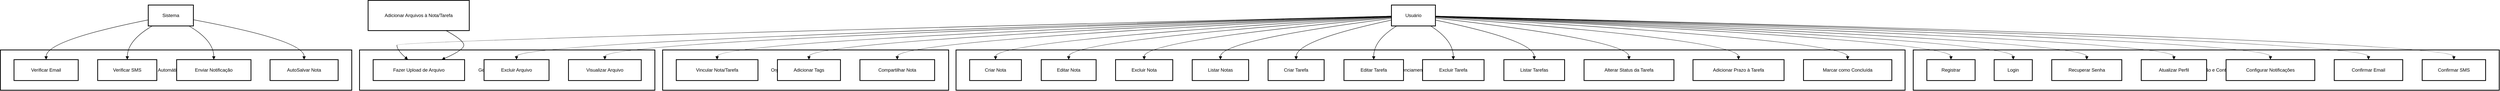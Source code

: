 <mxfile version="26.0.16">
  <diagram name="Page-1" id="TSKLnBD_Pj5-b2ZAt1OE">
    <mxGraphModel dx="9847" dy="3773" grid="1" gridSize="10" guides="1" tooltips="1" connect="1" arrows="1" fold="1" page="1" pageScale="1" pageWidth="850" pageHeight="1100" math="0" shadow="0">
      <root>
        <mxCell id="0" />
        <mxCell id="1" parent="0" />
        <mxCell id="12A8WBh5H52-HWRBtu85-245" value="Ações Automáticas do Sistema" style="whiteSpace=wrap;strokeWidth=2;" vertex="1" parent="1">
          <mxGeometry x="220" y="608" width="903" height="104" as="geometry" />
        </mxCell>
        <mxCell id="12A8WBh5H52-HWRBtu85-246" value="Gerenciamento de Arquivos" style="whiteSpace=wrap;strokeWidth=2;" vertex="1" parent="1">
          <mxGeometry x="1143" y="608" width="759" height="104" as="geometry" />
        </mxCell>
        <mxCell id="12A8WBh5H52-HWRBtu85-247" value="Organização das Notas e Tarefas" style="whiteSpace=wrap;strokeWidth=2;" vertex="1" parent="1">
          <mxGeometry x="1922" y="608" width="735" height="104" as="geometry" />
        </mxCell>
        <mxCell id="12A8WBh5H52-HWRBtu85-248" value="Gerenciamento de Notas e Tarefas" style="whiteSpace=wrap;strokeWidth=2;" vertex="1" parent="1">
          <mxGeometry x="2676" y="608" width="2439" height="104" as="geometry" />
        </mxCell>
        <mxCell id="12A8WBh5H52-HWRBtu85-249" value="Autenticação e Conta" style="whiteSpace=wrap;strokeWidth=2;" vertex="1" parent="1">
          <mxGeometry x="5136" y="608" width="1506" height="104" as="geometry" />
        </mxCell>
        <mxCell id="12A8WBh5H52-HWRBtu85-250" value="Registrar" style="whiteSpace=wrap;strokeWidth=2;" vertex="1" parent="1">
          <mxGeometry x="5171" y="633" width="124" height="54" as="geometry" />
        </mxCell>
        <mxCell id="12A8WBh5H52-HWRBtu85-251" value="Login" style="whiteSpace=wrap;strokeWidth=2;" vertex="1" parent="1">
          <mxGeometry x="5344" y="633" width="98" height="54" as="geometry" />
        </mxCell>
        <mxCell id="12A8WBh5H52-HWRBtu85-252" value="Recuperar Senha" style="whiteSpace=wrap;strokeWidth=2;" vertex="1" parent="1">
          <mxGeometry x="5492" y="633" width="180" height="54" as="geometry" />
        </mxCell>
        <mxCell id="12A8WBh5H52-HWRBtu85-253" value="Atualizar Perfil" style="whiteSpace=wrap;strokeWidth=2;" vertex="1" parent="1">
          <mxGeometry x="5722" y="633" width="168" height="54" as="geometry" />
        </mxCell>
        <mxCell id="12A8WBh5H52-HWRBtu85-254" value="Configurar Notificações" style="whiteSpace=wrap;strokeWidth=2;" vertex="1" parent="1">
          <mxGeometry x="5940" y="633" width="228" height="54" as="geometry" />
        </mxCell>
        <mxCell id="12A8WBh5H52-HWRBtu85-255" value="Confirmar Email" style="whiteSpace=wrap;strokeWidth=2;" vertex="1" parent="1">
          <mxGeometry x="6218" y="633" width="176" height="54" as="geometry" />
        </mxCell>
        <mxCell id="12A8WBh5H52-HWRBtu85-256" value="Confirmar SMS" style="whiteSpace=wrap;strokeWidth=2;" vertex="1" parent="1">
          <mxGeometry x="6444" y="633" width="163" height="54" as="geometry" />
        </mxCell>
        <mxCell id="12A8WBh5H52-HWRBtu85-257" value="Usuário" style="whiteSpace=wrap;strokeWidth=2;" vertex="1" parent="1">
          <mxGeometry x="3795" y="492" width="113" height="54" as="geometry" />
        </mxCell>
        <mxCell id="12A8WBh5H52-HWRBtu85-258" value="Criar Nota" style="whiteSpace=wrap;strokeWidth=2;" vertex="1" parent="1">
          <mxGeometry x="2711" y="633" width="133" height="54" as="geometry" />
        </mxCell>
        <mxCell id="12A8WBh5H52-HWRBtu85-259" value="Editar Nota" style="whiteSpace=wrap;strokeWidth=2;" vertex="1" parent="1">
          <mxGeometry x="2895" y="633" width="141" height="54" as="geometry" />
        </mxCell>
        <mxCell id="12A8WBh5H52-HWRBtu85-260" value="Excluir Nota" style="whiteSpace=wrap;strokeWidth=2;" vertex="1" parent="1">
          <mxGeometry x="3086" y="633" width="147" height="54" as="geometry" />
        </mxCell>
        <mxCell id="12A8WBh5H52-HWRBtu85-261" value="Listar Notas" style="whiteSpace=wrap;strokeWidth=2;" vertex="1" parent="1">
          <mxGeometry x="3283" y="633" width="145" height="54" as="geometry" />
        </mxCell>
        <mxCell id="12A8WBh5H52-HWRBtu85-262" value="Criar Tarefa" style="whiteSpace=wrap;strokeWidth=2;" vertex="1" parent="1">
          <mxGeometry x="3478" y="633" width="144" height="54" as="geometry" />
        </mxCell>
        <mxCell id="12A8WBh5H52-HWRBtu85-263" value="Editar Tarefa" style="whiteSpace=wrap;strokeWidth=2;" vertex="1" parent="1">
          <mxGeometry x="3673" y="633" width="153" height="54" as="geometry" />
        </mxCell>
        <mxCell id="12A8WBh5H52-HWRBtu85-264" value="Excluir Tarefa" style="whiteSpace=wrap;strokeWidth=2;" vertex="1" parent="1">
          <mxGeometry x="3875" y="633" width="158" height="54" as="geometry" />
        </mxCell>
        <mxCell id="12A8WBh5H52-HWRBtu85-265" value="Listar Tarefas" style="whiteSpace=wrap;strokeWidth=2;" vertex="1" parent="1">
          <mxGeometry x="4084" y="633" width="156" height="54" as="geometry" />
        </mxCell>
        <mxCell id="12A8WBh5H52-HWRBtu85-266" value="Alterar Status da Tarefa" style="whiteSpace=wrap;strokeWidth=2;" vertex="1" parent="1">
          <mxGeometry x="4290" y="633" width="231" height="54" as="geometry" />
        </mxCell>
        <mxCell id="12A8WBh5H52-HWRBtu85-267" value="Adicionar Prazo à Tarefa" style="whiteSpace=wrap;strokeWidth=2;" vertex="1" parent="1">
          <mxGeometry x="4570" y="633" width="234" height="54" as="geometry" />
        </mxCell>
        <mxCell id="12A8WBh5H52-HWRBtu85-268" value="Marcar como Concluída" style="whiteSpace=wrap;strokeWidth=2;" vertex="1" parent="1">
          <mxGeometry x="4854" y="633" width="227" height="54" as="geometry" />
        </mxCell>
        <mxCell id="12A8WBh5H52-HWRBtu85-269" value="Vincular Nota/Tarefa" style="whiteSpace=wrap;strokeWidth=2;" vertex="1" parent="1">
          <mxGeometry x="1957" y="633" width="210" height="54" as="geometry" />
        </mxCell>
        <mxCell id="12A8WBh5H52-HWRBtu85-270" value="Adicionar Tags" style="whiteSpace=wrap;strokeWidth=2;" vertex="1" parent="1">
          <mxGeometry x="2217" y="633" width="162" height="54" as="geometry" />
        </mxCell>
        <mxCell id="12A8WBh5H52-HWRBtu85-271" value="Compartilhar Nota" style="whiteSpace=wrap;strokeWidth=2;" vertex="1" parent="1">
          <mxGeometry x="2429" y="633" width="192" height="54" as="geometry" />
        </mxCell>
        <mxCell id="12A8WBh5H52-HWRBtu85-272" value="Fazer Upload de Arquivo" style="whiteSpace=wrap;strokeWidth=2;" vertex="1" parent="1">
          <mxGeometry x="1178" y="633" width="235" height="54" as="geometry" />
        </mxCell>
        <mxCell id="12A8WBh5H52-HWRBtu85-273" value="Excluir Arquivo" style="whiteSpace=wrap;strokeWidth=2;" vertex="1" parent="1">
          <mxGeometry x="1463" y="633" width="167" height="54" as="geometry" />
        </mxCell>
        <mxCell id="12A8WBh5H52-HWRBtu85-274" value="Visualizar Arquivo" style="whiteSpace=wrap;strokeWidth=2;" vertex="1" parent="1">
          <mxGeometry x="1680" y="633" width="187" height="54" as="geometry" />
        </mxCell>
        <mxCell id="12A8WBh5H52-HWRBtu85-275" value="Adicionar Arquivos à Nota/Tarefa" style="whiteSpace=wrap;strokeWidth=2;" vertex="1" parent="1">
          <mxGeometry x="1165" y="480" width="260" height="78" as="geometry" />
        </mxCell>
        <mxCell id="12A8WBh5H52-HWRBtu85-276" value="Verificar Email" style="whiteSpace=wrap;strokeWidth=2;" vertex="1" parent="1">
          <mxGeometry x="255" y="633" width="165" height="54" as="geometry" />
        </mxCell>
        <mxCell id="12A8WBh5H52-HWRBtu85-277" value="Verificar SMS" style="whiteSpace=wrap;strokeWidth=2;" vertex="1" parent="1">
          <mxGeometry x="470" y="633" width="152" height="54" as="geometry" />
        </mxCell>
        <mxCell id="12A8WBh5H52-HWRBtu85-278" value="Enviar Notificação" style="whiteSpace=wrap;strokeWidth=2;" vertex="1" parent="1">
          <mxGeometry x="673" y="633" width="191" height="54" as="geometry" />
        </mxCell>
        <mxCell id="12A8WBh5H52-HWRBtu85-279" value="AutoSalvar Nota" style="whiteSpace=wrap;strokeWidth=2;" vertex="1" parent="1">
          <mxGeometry x="913" y="633" width="175" height="54" as="geometry" />
        </mxCell>
        <mxCell id="12A8WBh5H52-HWRBtu85-280" value="Sistema" style="whiteSpace=wrap;strokeWidth=2;" vertex="1" parent="1">
          <mxGeometry x="600" y="492" width="116" height="54" as="geometry" />
        </mxCell>
        <mxCell id="12A8WBh5H52-HWRBtu85-281" value="" style="curved=1;startArrow=none;endArrow=block;exitX=1;exitY=0.55;entryX=0.5;entryY=0;rounded=0;" edge="1" parent="1" source="12A8WBh5H52-HWRBtu85-257" target="12A8WBh5H52-HWRBtu85-250">
          <mxGeometry relative="1" as="geometry">
            <Array as="points">
              <mxPoint x="5233" y="583" />
            </Array>
          </mxGeometry>
        </mxCell>
        <mxCell id="12A8WBh5H52-HWRBtu85-282" value="" style="curved=1;startArrow=none;endArrow=block;exitX=1;exitY=0.54;entryX=0.5;entryY=0;rounded=0;" edge="1" parent="1" source="12A8WBh5H52-HWRBtu85-257" target="12A8WBh5H52-HWRBtu85-251">
          <mxGeometry relative="1" as="geometry">
            <Array as="points">
              <mxPoint x="5393" y="583" />
            </Array>
          </mxGeometry>
        </mxCell>
        <mxCell id="12A8WBh5H52-HWRBtu85-283" value="" style="curved=1;startArrow=none;endArrow=block;exitX=1;exitY=0.54;entryX=0.5;entryY=0;rounded=0;" edge="1" parent="1" source="12A8WBh5H52-HWRBtu85-257" target="12A8WBh5H52-HWRBtu85-252">
          <mxGeometry relative="1" as="geometry">
            <Array as="points">
              <mxPoint x="5582" y="583" />
            </Array>
          </mxGeometry>
        </mxCell>
        <mxCell id="12A8WBh5H52-HWRBtu85-284" value="" style="curved=1;startArrow=none;endArrow=block;exitX=1;exitY=0.53;entryX=0.5;entryY=0;rounded=0;" edge="1" parent="1" source="12A8WBh5H52-HWRBtu85-257" target="12A8WBh5H52-HWRBtu85-253">
          <mxGeometry relative="1" as="geometry">
            <Array as="points">
              <mxPoint x="5806" y="583" />
            </Array>
          </mxGeometry>
        </mxCell>
        <mxCell id="12A8WBh5H52-HWRBtu85-285" value="" style="curved=1;startArrow=none;endArrow=block;exitX=1;exitY=0.53;entryX=0.5;entryY=0;rounded=0;" edge="1" parent="1" source="12A8WBh5H52-HWRBtu85-257" target="12A8WBh5H52-HWRBtu85-254">
          <mxGeometry relative="1" as="geometry">
            <Array as="points">
              <mxPoint x="6054" y="583" />
            </Array>
          </mxGeometry>
        </mxCell>
        <mxCell id="12A8WBh5H52-HWRBtu85-286" value="" style="curved=1;startArrow=none;endArrow=block;exitX=1;exitY=0.53;entryX=0.5;entryY=0;rounded=0;" edge="1" parent="1" source="12A8WBh5H52-HWRBtu85-257" target="12A8WBh5H52-HWRBtu85-255">
          <mxGeometry relative="1" as="geometry">
            <Array as="points">
              <mxPoint x="6306" y="583" />
            </Array>
          </mxGeometry>
        </mxCell>
        <mxCell id="12A8WBh5H52-HWRBtu85-287" value="" style="curved=1;startArrow=none;endArrow=block;exitX=1;exitY=0.53;entryX=0.5;entryY=0;rounded=0;" edge="1" parent="1" source="12A8WBh5H52-HWRBtu85-257" target="12A8WBh5H52-HWRBtu85-256">
          <mxGeometry relative="1" as="geometry">
            <Array as="points">
              <mxPoint x="6525" y="583" />
            </Array>
          </mxGeometry>
        </mxCell>
        <mxCell id="12A8WBh5H52-HWRBtu85-288" value="" style="curved=1;startArrow=none;endArrow=block;exitX=0;exitY=0.56;entryX=0.5;entryY=0;rounded=0;" edge="1" parent="1" source="12A8WBh5H52-HWRBtu85-257" target="12A8WBh5H52-HWRBtu85-258">
          <mxGeometry relative="1" as="geometry">
            <Array as="points">
              <mxPoint x="2778" y="583" />
            </Array>
          </mxGeometry>
        </mxCell>
        <mxCell id="12A8WBh5H52-HWRBtu85-289" value="" style="curved=1;startArrow=none;endArrow=block;exitX=0;exitY=0.58;entryX=0.5;entryY=0;rounded=0;" edge="1" parent="1" source="12A8WBh5H52-HWRBtu85-257" target="12A8WBh5H52-HWRBtu85-259">
          <mxGeometry relative="1" as="geometry">
            <Array as="points">
              <mxPoint x="2966" y="583" />
            </Array>
          </mxGeometry>
        </mxCell>
        <mxCell id="12A8WBh5H52-HWRBtu85-290" value="" style="curved=1;startArrow=none;endArrow=block;exitX=0;exitY=0.6;entryX=0.5;entryY=0;rounded=0;" edge="1" parent="1" source="12A8WBh5H52-HWRBtu85-257" target="12A8WBh5H52-HWRBtu85-260">
          <mxGeometry relative="1" as="geometry">
            <Array as="points">
              <mxPoint x="3160" y="583" />
            </Array>
          </mxGeometry>
        </mxCell>
        <mxCell id="12A8WBh5H52-HWRBtu85-291" value="" style="curved=1;startArrow=none;endArrow=block;exitX=0;exitY=0.64;entryX=0.5;entryY=0;rounded=0;" edge="1" parent="1" source="12A8WBh5H52-HWRBtu85-257" target="12A8WBh5H52-HWRBtu85-261">
          <mxGeometry relative="1" as="geometry">
            <Array as="points">
              <mxPoint x="3356" y="583" />
            </Array>
          </mxGeometry>
        </mxCell>
        <mxCell id="12A8WBh5H52-HWRBtu85-292" value="" style="curved=1;startArrow=none;endArrow=block;exitX=0;exitY=0.72;entryX=0.5;entryY=0;rounded=0;" edge="1" parent="1" source="12A8WBh5H52-HWRBtu85-257" target="12A8WBh5H52-HWRBtu85-262">
          <mxGeometry relative="1" as="geometry">
            <Array as="points">
              <mxPoint x="3551" y="583" />
            </Array>
          </mxGeometry>
        </mxCell>
        <mxCell id="12A8WBh5H52-HWRBtu85-293" value="" style="curved=1;startArrow=none;endArrow=block;exitX=0.12;exitY=1;entryX=0.5;entryY=0;rounded=0;" edge="1" parent="1" source="12A8WBh5H52-HWRBtu85-257" target="12A8WBh5H52-HWRBtu85-263">
          <mxGeometry relative="1" as="geometry">
            <Array as="points">
              <mxPoint x="3749" y="583" />
            </Array>
          </mxGeometry>
        </mxCell>
        <mxCell id="12A8WBh5H52-HWRBtu85-294" value="" style="curved=1;startArrow=none;endArrow=block;exitX=0.89;exitY=1;entryX=0.5;entryY=0;rounded=0;" edge="1" parent="1" source="12A8WBh5H52-HWRBtu85-257" target="12A8WBh5H52-HWRBtu85-264">
          <mxGeometry relative="1" as="geometry">
            <Array as="points">
              <mxPoint x="3954" y="583" />
            </Array>
          </mxGeometry>
        </mxCell>
        <mxCell id="12A8WBh5H52-HWRBtu85-295" value="" style="curved=1;startArrow=none;endArrow=block;exitX=1;exitY=0.72;entryX=0.5;entryY=0;rounded=0;" edge="1" parent="1" source="12A8WBh5H52-HWRBtu85-257" target="12A8WBh5H52-HWRBtu85-265">
          <mxGeometry relative="1" as="geometry">
            <Array as="points">
              <mxPoint x="4162" y="583" />
            </Array>
          </mxGeometry>
        </mxCell>
        <mxCell id="12A8WBh5H52-HWRBtu85-296" value="" style="curved=1;startArrow=none;endArrow=block;exitX=1;exitY=0.62;entryX=0.5;entryY=0;rounded=0;" edge="1" parent="1" source="12A8WBh5H52-HWRBtu85-257" target="12A8WBh5H52-HWRBtu85-266">
          <mxGeometry relative="1" as="geometry">
            <Array as="points">
              <mxPoint x="4405" y="583" />
            </Array>
          </mxGeometry>
        </mxCell>
        <mxCell id="12A8WBh5H52-HWRBtu85-297" value="" style="curved=1;startArrow=none;endArrow=block;exitX=1;exitY=0.58;entryX=0.5;entryY=0;rounded=0;" edge="1" parent="1" source="12A8WBh5H52-HWRBtu85-257" target="12A8WBh5H52-HWRBtu85-267">
          <mxGeometry relative="1" as="geometry">
            <Array as="points">
              <mxPoint x="4687" y="583" />
            </Array>
          </mxGeometry>
        </mxCell>
        <mxCell id="12A8WBh5H52-HWRBtu85-298" value="" style="curved=1;startArrow=none;endArrow=block;exitX=1;exitY=0.56;entryX=0.5;entryY=0;rounded=0;" edge="1" parent="1" source="12A8WBh5H52-HWRBtu85-257" target="12A8WBh5H52-HWRBtu85-268">
          <mxGeometry relative="1" as="geometry">
            <Array as="points">
              <mxPoint x="4967" y="583" />
            </Array>
          </mxGeometry>
        </mxCell>
        <mxCell id="12A8WBh5H52-HWRBtu85-299" value="" style="curved=1;startArrow=none;endArrow=block;exitX=0;exitY=0.54;entryX=0.5;entryY=0;rounded=0;" edge="1" parent="1" source="12A8WBh5H52-HWRBtu85-257" target="12A8WBh5H52-HWRBtu85-269">
          <mxGeometry relative="1" as="geometry">
            <Array as="points">
              <mxPoint x="2062" y="583" />
            </Array>
          </mxGeometry>
        </mxCell>
        <mxCell id="12A8WBh5H52-HWRBtu85-300" value="" style="curved=1;startArrow=none;endArrow=block;exitX=0;exitY=0.54;entryX=0.5;entryY=0;rounded=0;" edge="1" parent="1" source="12A8WBh5H52-HWRBtu85-257" target="12A8WBh5H52-HWRBtu85-270">
          <mxGeometry relative="1" as="geometry">
            <Array as="points">
              <mxPoint x="2298" y="583" />
            </Array>
          </mxGeometry>
        </mxCell>
        <mxCell id="12A8WBh5H52-HWRBtu85-301" value="" style="curved=1;startArrow=none;endArrow=block;exitX=0;exitY=0.55;entryX=0.5;entryY=0;rounded=0;" edge="1" parent="1" source="12A8WBh5H52-HWRBtu85-257" target="12A8WBh5H52-HWRBtu85-271">
          <mxGeometry relative="1" as="geometry">
            <Array as="points">
              <mxPoint x="2525" y="583" />
            </Array>
          </mxGeometry>
        </mxCell>
        <mxCell id="12A8WBh5H52-HWRBtu85-302" value="" style="curved=1;startArrow=none;endArrow=block;exitX=0;exitY=0.53;entryX=0.38;entryY=0;rounded=0;" edge="1" parent="1" source="12A8WBh5H52-HWRBtu85-257" target="12A8WBh5H52-HWRBtu85-272">
          <mxGeometry relative="1" as="geometry">
            <Array as="points">
              <mxPoint x="1239" y="583" />
              <mxPoint x="1239" y="608" />
            </Array>
          </mxGeometry>
        </mxCell>
        <mxCell id="12A8WBh5H52-HWRBtu85-303" value="" style="curved=1;startArrow=none;endArrow=block;exitX=0;exitY=0.53;entryX=0.5;entryY=0;rounded=0;" edge="1" parent="1" source="12A8WBh5H52-HWRBtu85-257" target="12A8WBh5H52-HWRBtu85-273">
          <mxGeometry relative="1" as="geometry">
            <Array as="points">
              <mxPoint x="1546" y="583" />
            </Array>
          </mxGeometry>
        </mxCell>
        <mxCell id="12A8WBh5H52-HWRBtu85-304" value="" style="curved=1;startArrow=none;endArrow=block;exitX=0;exitY=0.53;entryX=0.5;entryY=0;rounded=0;" edge="1" parent="1" source="12A8WBh5H52-HWRBtu85-257" target="12A8WBh5H52-HWRBtu85-274">
          <mxGeometry relative="1" as="geometry">
            <Array as="points">
              <mxPoint x="1773" y="583" />
            </Array>
          </mxGeometry>
        </mxCell>
        <mxCell id="12A8WBh5H52-HWRBtu85-305" value="" style="curved=1;startArrow=none;endArrow=block;exitX=0.77;exitY=1;entryX=0.75;entryY=0;rounded=0;" edge="1" parent="1" source="12A8WBh5H52-HWRBtu85-275" target="12A8WBh5H52-HWRBtu85-272">
          <mxGeometry relative="1" as="geometry">
            <Array as="points">
              <mxPoint x="1411" y="583" />
              <mxPoint x="1411" y="608" />
            </Array>
          </mxGeometry>
        </mxCell>
        <mxCell id="12A8WBh5H52-HWRBtu85-306" value="" style="curved=1;startArrow=none;endArrow=block;exitX=0;exitY=0.71;entryX=0.5;entryY=0;rounded=0;" edge="1" parent="1" source="12A8WBh5H52-HWRBtu85-280" target="12A8WBh5H52-HWRBtu85-276">
          <mxGeometry relative="1" as="geometry">
            <Array as="points">
              <mxPoint x="338" y="583" />
            </Array>
          </mxGeometry>
        </mxCell>
        <mxCell id="12A8WBh5H52-HWRBtu85-307" value="" style="curved=1;startArrow=none;endArrow=block;exitX=0.09;exitY=1;entryX=0.5;entryY=0;rounded=0;" edge="1" parent="1" source="12A8WBh5H52-HWRBtu85-280" target="12A8WBh5H52-HWRBtu85-277">
          <mxGeometry relative="1" as="geometry">
            <Array as="points">
              <mxPoint x="547" y="583" />
            </Array>
          </mxGeometry>
        </mxCell>
        <mxCell id="12A8WBh5H52-HWRBtu85-308" value="" style="curved=1;startArrow=none;endArrow=block;exitX=0.9;exitY=1;entryX=0.5;entryY=0;rounded=0;" edge="1" parent="1" source="12A8WBh5H52-HWRBtu85-280" target="12A8WBh5H52-HWRBtu85-278">
          <mxGeometry relative="1" as="geometry">
            <Array as="points">
              <mxPoint x="768" y="583" />
            </Array>
          </mxGeometry>
        </mxCell>
        <mxCell id="12A8WBh5H52-HWRBtu85-309" value="" style="curved=1;startArrow=none;endArrow=block;exitX=0.99;exitY=0.7;entryX=0.5;entryY=0;rounded=0;" edge="1" parent="1" source="12A8WBh5H52-HWRBtu85-280" target="12A8WBh5H52-HWRBtu85-279">
          <mxGeometry relative="1" as="geometry">
            <Array as="points">
              <mxPoint x="1001" y="583" />
            </Array>
          </mxGeometry>
        </mxCell>
      </root>
    </mxGraphModel>
  </diagram>
</mxfile>
